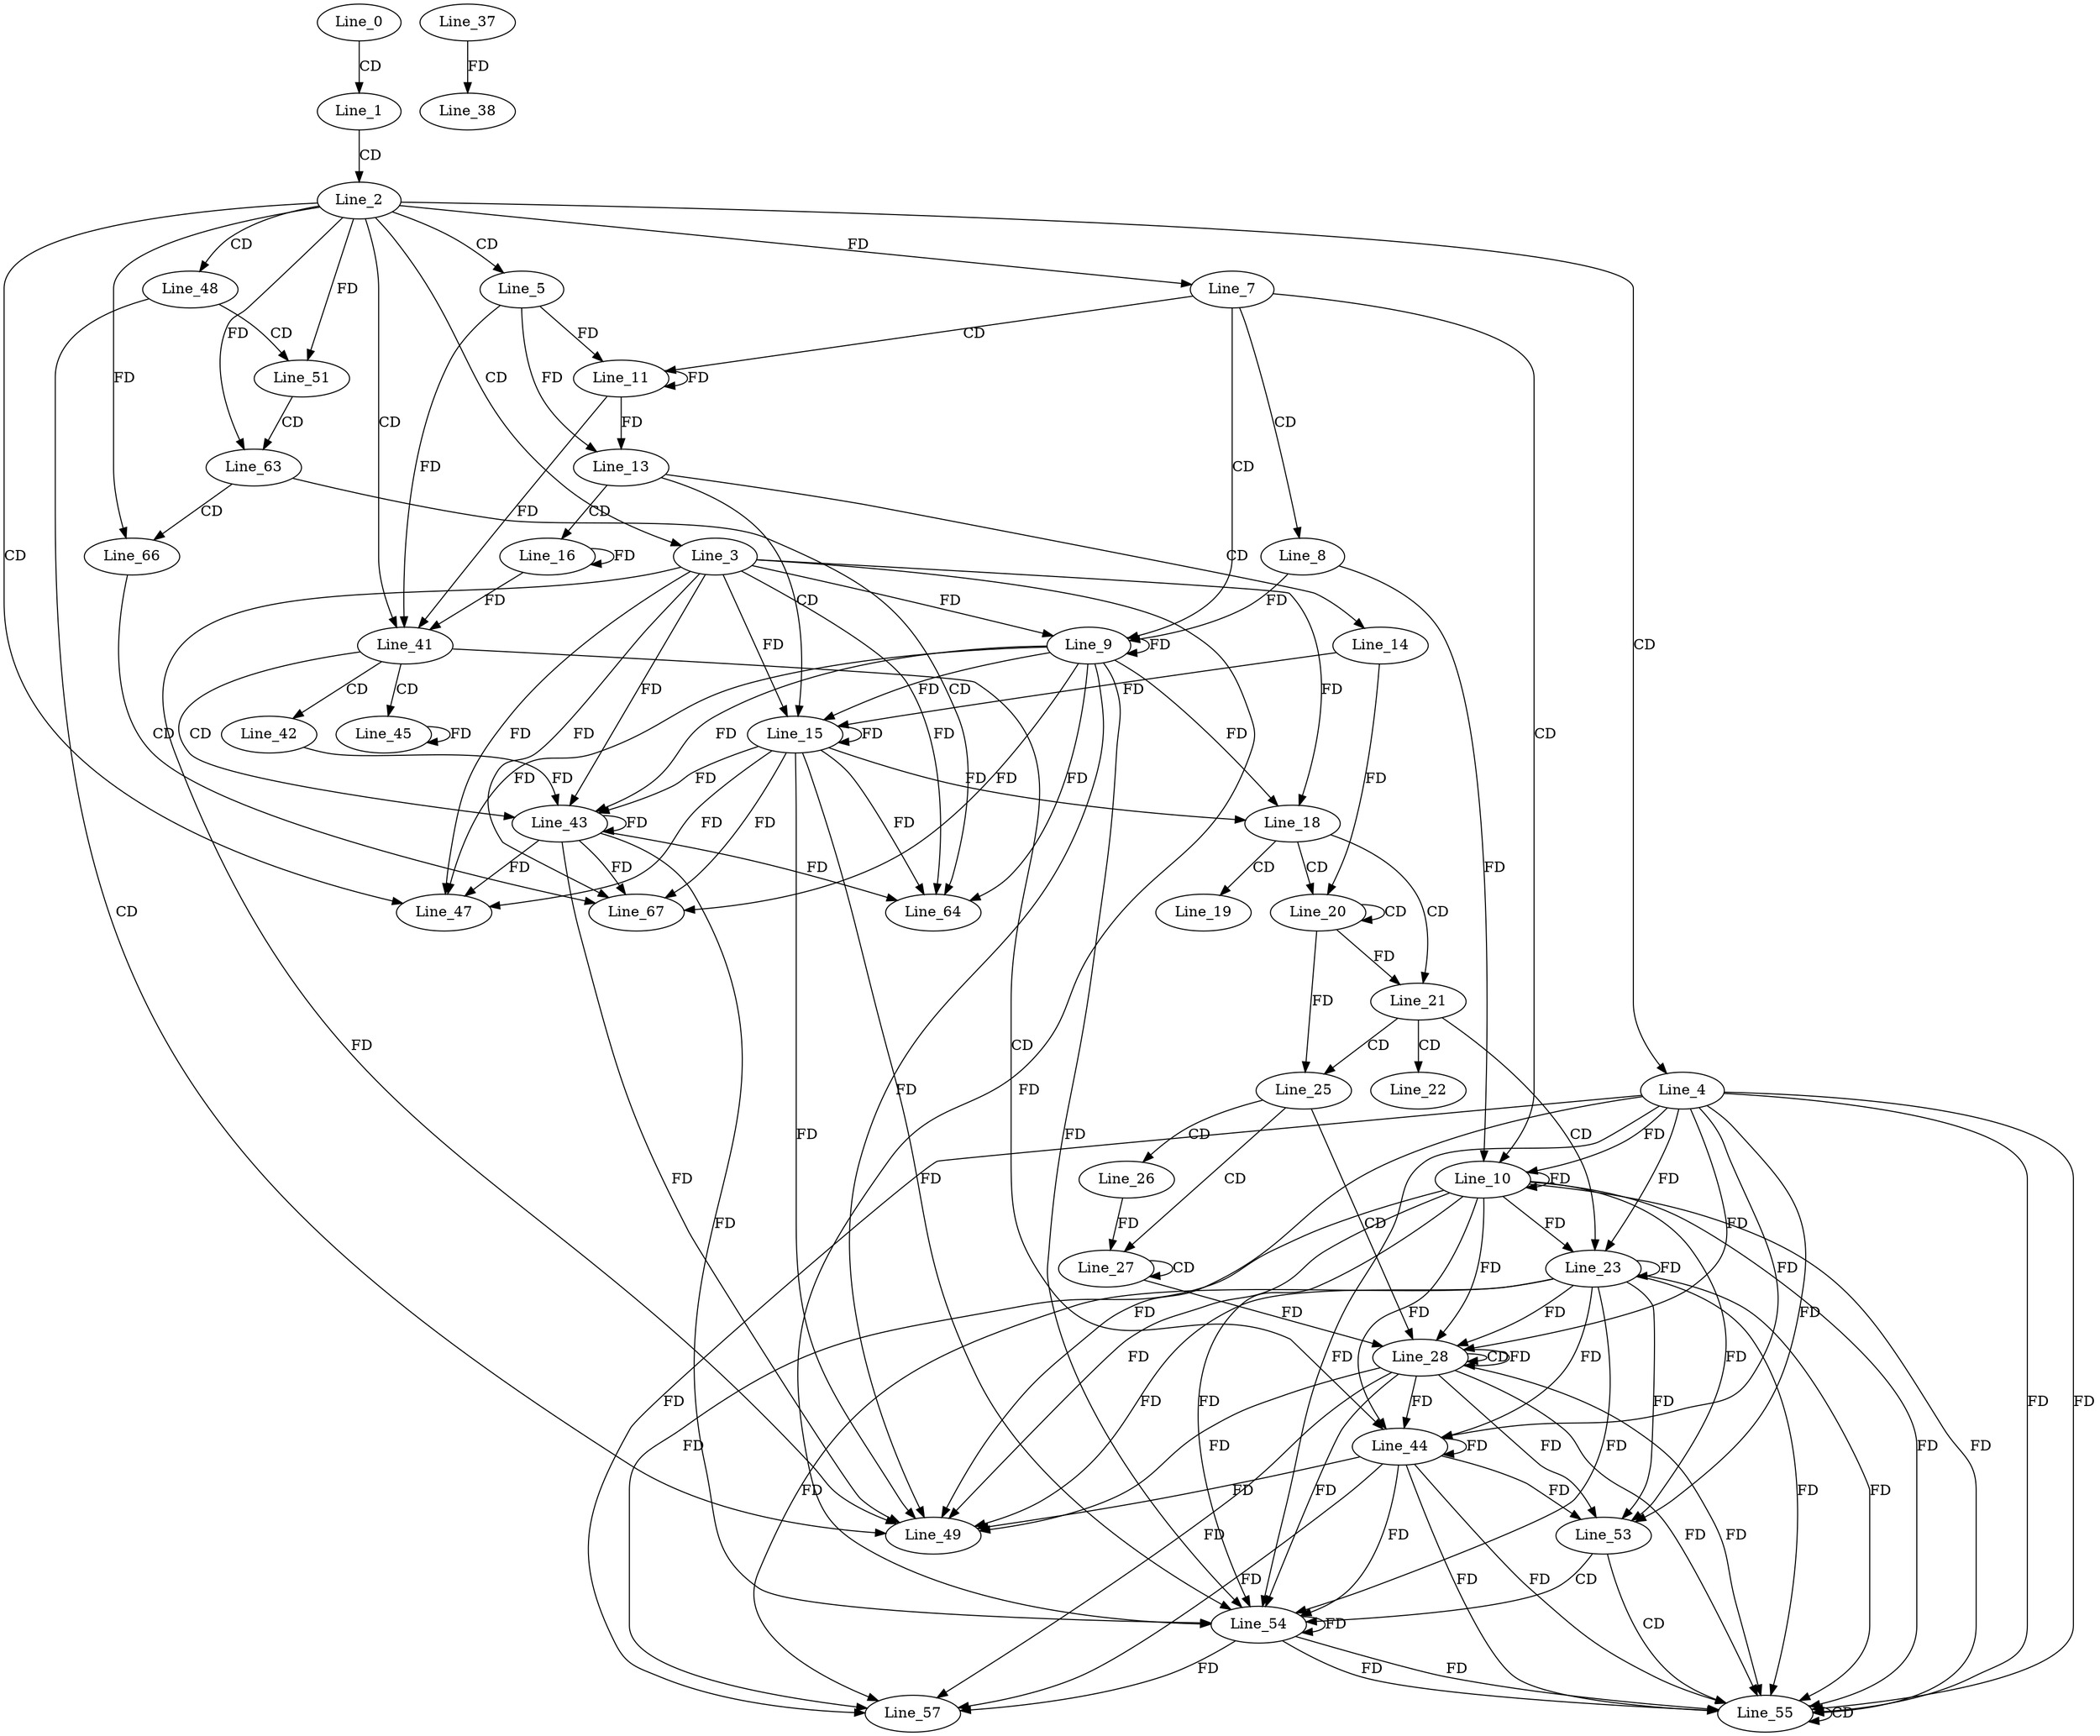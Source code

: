 digraph G {
  Line_0;
  Line_1;
  Line_2;
  Line_3;
  Line_4;
  Line_5;
  Line_7;
  Line_8;
  Line_9;
  Line_9;
  Line_10;
  Line_10;
  Line_11;
  Line_13;
  Line_13;
  Line_14;
  Line_15;
  Line_15;
  Line_16;
  Line_18;
  Line_19;
  Line_20;
  Line_20;
  Line_21;
  Line_22;
  Line_23;
  Line_25;
  Line_26;
  Line_27;
  Line_27;
  Line_28;
  Line_28;
  Line_37;
  Line_38;
  Line_41;
  Line_41;
  Line_42;
  Line_43;
  Line_43;
  Line_44;
  Line_45;
  Line_47;
  Line_48;
  Line_49;
  Line_51;
  Line_53;
  Line_54;
  Line_54;
  Line_54;
  Line_55;
  Line_55;
  Line_55;
  Line_55;
  Line_57;
  Line_63;
  Line_64;
  Line_66;
  Line_67;
  Line_0 -> Line_1 [ label="CD" ];
  Line_1 -> Line_2 [ label="CD" ];
  Line_2 -> Line_3 [ label="CD" ];
  Line_2 -> Line_4 [ label="CD" ];
  Line_2 -> Line_5 [ label="CD" ];
  Line_2 -> Line_7 [ label="FD" ];
  Line_7 -> Line_8 [ label="CD" ];
  Line_7 -> Line_9 [ label="CD" ];
  Line_3 -> Line_9 [ label="FD" ];
  Line_9 -> Line_9 [ label="FD" ];
  Line_8 -> Line_9 [ label="FD" ];
  Line_7 -> Line_10 [ label="CD" ];
  Line_4 -> Line_10 [ label="FD" ];
  Line_10 -> Line_10 [ label="FD" ];
  Line_8 -> Line_10 [ label="FD" ];
  Line_7 -> Line_11 [ label="CD" ];
  Line_5 -> Line_11 [ label="FD" ];
  Line_11 -> Line_11 [ label="FD" ];
  Line_5 -> Line_13 [ label="FD" ];
  Line_11 -> Line_13 [ label="FD" ];
  Line_13 -> Line_14 [ label="CD" ];
  Line_13 -> Line_15 [ label="CD" ];
  Line_3 -> Line_15 [ label="FD" ];
  Line_9 -> Line_15 [ label="FD" ];
  Line_15 -> Line_15 [ label="FD" ];
  Line_14 -> Line_15 [ label="FD" ];
  Line_13 -> Line_16 [ label="CD" ];
  Line_16 -> Line_16 [ label="FD" ];
  Line_3 -> Line_18 [ label="FD" ];
  Line_9 -> Line_18 [ label="FD" ];
  Line_15 -> Line_18 [ label="FD" ];
  Line_18 -> Line_19 [ label="CD" ];
  Line_18 -> Line_20 [ label="CD" ];
  Line_20 -> Line_20 [ label="CD" ];
  Line_14 -> Line_20 [ label="FD" ];
  Line_18 -> Line_21 [ label="CD" ];
  Line_20 -> Line_21 [ label="FD" ];
  Line_21 -> Line_22 [ label="CD" ];
  Line_21 -> Line_23 [ label="CD" ];
  Line_4 -> Line_23 [ label="FD" ];
  Line_10 -> Line_23 [ label="FD" ];
  Line_23 -> Line_23 [ label="FD" ];
  Line_21 -> Line_25 [ label="CD" ];
  Line_20 -> Line_25 [ label="FD" ];
  Line_25 -> Line_26 [ label="CD" ];
  Line_25 -> Line_27 [ label="CD" ];
  Line_27 -> Line_27 [ label="CD" ];
  Line_26 -> Line_27 [ label="FD" ];
  Line_25 -> Line_28 [ label="CD" ];
  Line_27 -> Line_28 [ label="FD" ];
  Line_28 -> Line_28 [ label="CD" ];
  Line_4 -> Line_28 [ label="FD" ];
  Line_10 -> Line_28 [ label="FD" ];
  Line_23 -> Line_28 [ label="FD" ];
  Line_28 -> Line_28 [ label="FD" ];
  Line_37 -> Line_38 [ label="FD" ];
  Line_2 -> Line_41 [ label="CD" ];
  Line_5 -> Line_41 [ label="FD" ];
  Line_11 -> Line_41 [ label="FD" ];
  Line_16 -> Line_41 [ label="FD" ];
  Line_41 -> Line_42 [ label="CD" ];
  Line_41 -> Line_43 [ label="CD" ];
  Line_3 -> Line_43 [ label="FD" ];
  Line_9 -> Line_43 [ label="FD" ];
  Line_15 -> Line_43 [ label="FD" ];
  Line_43 -> Line_43 [ label="FD" ];
  Line_42 -> Line_43 [ label="FD" ];
  Line_41 -> Line_44 [ label="CD" ];
  Line_4 -> Line_44 [ label="FD" ];
  Line_10 -> Line_44 [ label="FD" ];
  Line_23 -> Line_44 [ label="FD" ];
  Line_28 -> Line_44 [ label="FD" ];
  Line_44 -> Line_44 [ label="FD" ];
  Line_41 -> Line_45 [ label="CD" ];
  Line_45 -> Line_45 [ label="FD" ];
  Line_2 -> Line_47 [ label="CD" ];
  Line_3 -> Line_47 [ label="FD" ];
  Line_9 -> Line_47 [ label="FD" ];
  Line_15 -> Line_47 [ label="FD" ];
  Line_43 -> Line_47 [ label="FD" ];
  Line_2 -> Line_48 [ label="CD" ];
  Line_48 -> Line_49 [ label="CD" ];
  Line_3 -> Line_49 [ label="FD" ];
  Line_9 -> Line_49 [ label="FD" ];
  Line_15 -> Line_49 [ label="FD" ];
  Line_43 -> Line_49 [ label="FD" ];
  Line_4 -> Line_49 [ label="FD" ];
  Line_10 -> Line_49 [ label="FD" ];
  Line_23 -> Line_49 [ label="FD" ];
  Line_28 -> Line_49 [ label="FD" ];
  Line_44 -> Line_49 [ label="FD" ];
  Line_48 -> Line_51 [ label="CD" ];
  Line_2 -> Line_51 [ label="FD" ];
  Line_4 -> Line_53 [ label="FD" ];
  Line_10 -> Line_53 [ label="FD" ];
  Line_23 -> Line_53 [ label="FD" ];
  Line_28 -> Line_53 [ label="FD" ];
  Line_44 -> Line_53 [ label="FD" ];
  Line_53 -> Line_54 [ label="CD" ];
  Line_4 -> Line_54 [ label="FD" ];
  Line_10 -> Line_54 [ label="FD" ];
  Line_23 -> Line_54 [ label="FD" ];
  Line_28 -> Line_54 [ label="FD" ];
  Line_44 -> Line_54 [ label="FD" ];
  Line_54 -> Line_54 [ label="FD" ];
  Line_3 -> Line_54 [ label="FD" ];
  Line_9 -> Line_54 [ label="FD" ];
  Line_15 -> Line_54 [ label="FD" ];
  Line_43 -> Line_54 [ label="FD" ];
  Line_53 -> Line_55 [ label="CD" ];
  Line_4 -> Line_55 [ label="FD" ];
  Line_10 -> Line_55 [ label="FD" ];
  Line_23 -> Line_55 [ label="FD" ];
  Line_28 -> Line_55 [ label="FD" ];
  Line_44 -> Line_55 [ label="FD" ];
  Line_54 -> Line_55 [ label="FD" ];
  Line_55 -> Line_55 [ label="CD" ];
  Line_4 -> Line_55 [ label="FD" ];
  Line_10 -> Line_55 [ label="FD" ];
  Line_23 -> Line_55 [ label="FD" ];
  Line_28 -> Line_55 [ label="FD" ];
  Line_44 -> Line_55 [ label="FD" ];
  Line_54 -> Line_55 [ label="FD" ];
  Line_4 -> Line_57 [ label="FD" ];
  Line_10 -> Line_57 [ label="FD" ];
  Line_23 -> Line_57 [ label="FD" ];
  Line_28 -> Line_57 [ label="FD" ];
  Line_44 -> Line_57 [ label="FD" ];
  Line_54 -> Line_57 [ label="FD" ];
  Line_51 -> Line_63 [ label="CD" ];
  Line_2 -> Line_63 [ label="FD" ];
  Line_63 -> Line_64 [ label="CD" ];
  Line_3 -> Line_64 [ label="FD" ];
  Line_9 -> Line_64 [ label="FD" ];
  Line_15 -> Line_64 [ label="FD" ];
  Line_43 -> Line_64 [ label="FD" ];
  Line_63 -> Line_66 [ label="CD" ];
  Line_2 -> Line_66 [ label="FD" ];
  Line_66 -> Line_67 [ label="CD" ];
  Line_3 -> Line_67 [ label="FD" ];
  Line_9 -> Line_67 [ label="FD" ];
  Line_15 -> Line_67 [ label="FD" ];
  Line_43 -> Line_67 [ label="FD" ];
}
